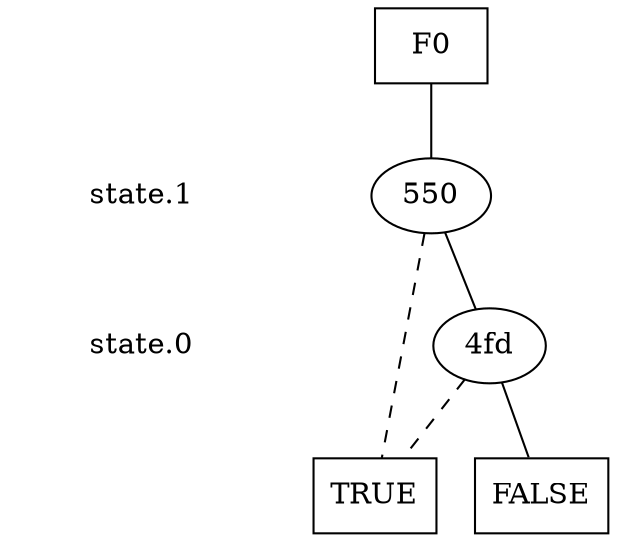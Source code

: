 digraph "DD" {
size = "7.5,10"
center = true;
edge [dir = none];
{ node [shape = plaintext];
  edge [style = invis];
  "CONST NODES" [style = invis];
" state.1 " -> " state.0 " -> "CONST NODES"; 
}
{ rank = same; node [shape = box]; edge [style = invis];
"F0"; }
{ rank = same; " state.1 ";
"550";
}
{ rank = same; " state.0 ";
"4fd";
}
{ rank = same; "CONST NODES";
{ node [shape = box]; "4d3" [label = "TRUE"];
"4d4" [label = "FALSE"];
}
}
"F0" -> "550" [style = solid];
"550" -> "4fd";
"550" -> "4d3" [style = dashed];
"4fd" -> "4d4";
"4fd" -> "4d3" [style = dashed];
"4d3" [label = "TRUE"];
"4d4" [label = "FALSE"];
}
